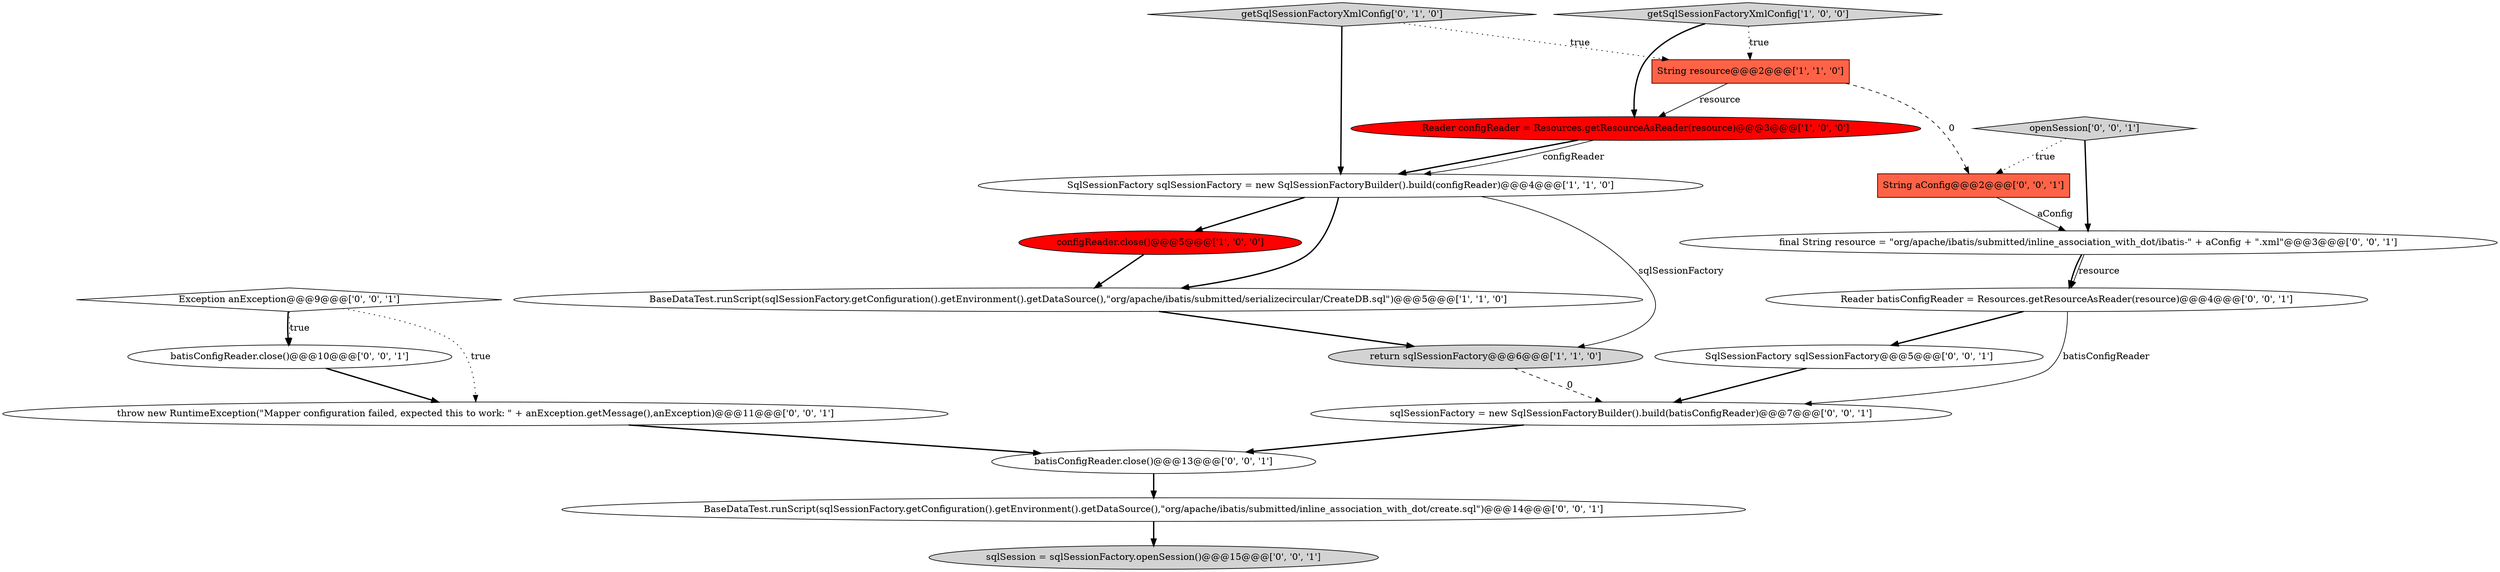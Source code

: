 digraph {
8 [style = filled, label = "batisConfigReader.close()@@@10@@@['0', '0', '1']", fillcolor = white, shape = ellipse image = "AAA0AAABBB3BBB"];
7 [style = filled, label = "getSqlSessionFactoryXmlConfig['0', '1', '0']", fillcolor = lightgray, shape = diamond image = "AAA0AAABBB2BBB"];
2 [style = filled, label = "Reader configReader = Resources.getResourceAsReader(resource)@@@3@@@['1', '0', '0']", fillcolor = red, shape = ellipse image = "AAA1AAABBB1BBB"];
4 [style = filled, label = "SqlSessionFactory sqlSessionFactory = new SqlSessionFactoryBuilder().build(configReader)@@@4@@@['1', '1', '0']", fillcolor = white, shape = ellipse image = "AAA0AAABBB1BBB"];
19 [style = filled, label = "BaseDataTest.runScript(sqlSessionFactory.getConfiguration().getEnvironment().getDataSource(),\"org/apache/ibatis/submitted/inline_association_with_dot/create.sql\")@@@14@@@['0', '0', '1']", fillcolor = white, shape = ellipse image = "AAA0AAABBB3BBB"];
9 [style = filled, label = "sqlSession = sqlSessionFactory.openSession()@@@15@@@['0', '0', '1']", fillcolor = lightgray, shape = ellipse image = "AAA0AAABBB3BBB"];
6 [style = filled, label = "getSqlSessionFactoryXmlConfig['1', '0', '0']", fillcolor = lightgray, shape = diamond image = "AAA0AAABBB1BBB"];
15 [style = filled, label = "Exception anException@@@9@@@['0', '0', '1']", fillcolor = white, shape = diamond image = "AAA0AAABBB3BBB"];
3 [style = filled, label = "return sqlSessionFactory@@@6@@@['1', '1', '0']", fillcolor = lightgray, shape = ellipse image = "AAA0AAABBB1BBB"];
18 [style = filled, label = "throw new RuntimeException(\"Mapper configuration failed, expected this to work: \" + anException.getMessage(),anException)@@@11@@@['0', '0', '1']", fillcolor = white, shape = ellipse image = "AAA0AAABBB3BBB"];
5 [style = filled, label = "configReader.close()@@@5@@@['1', '0', '0']", fillcolor = red, shape = ellipse image = "AAA1AAABBB1BBB"];
0 [style = filled, label = "String resource@@@2@@@['1', '1', '0']", fillcolor = tomato, shape = box image = "AAA0AAABBB1BBB"];
13 [style = filled, label = "sqlSessionFactory = new SqlSessionFactoryBuilder().build(batisConfigReader)@@@7@@@['0', '0', '1']", fillcolor = white, shape = ellipse image = "AAA0AAABBB3BBB"];
16 [style = filled, label = "openSession['0', '0', '1']", fillcolor = lightgray, shape = diamond image = "AAA0AAABBB3BBB"];
1 [style = filled, label = "BaseDataTest.runScript(sqlSessionFactory.getConfiguration().getEnvironment().getDataSource(),\"org/apache/ibatis/submitted/serializecircular/CreateDB.sql\")@@@5@@@['1', '1', '0']", fillcolor = white, shape = ellipse image = "AAA0AAABBB1BBB"];
17 [style = filled, label = "Reader batisConfigReader = Resources.getResourceAsReader(resource)@@@4@@@['0', '0', '1']", fillcolor = white, shape = ellipse image = "AAA0AAABBB3BBB"];
11 [style = filled, label = "batisConfigReader.close()@@@13@@@['0', '0', '1']", fillcolor = white, shape = ellipse image = "AAA0AAABBB3BBB"];
12 [style = filled, label = "SqlSessionFactory sqlSessionFactory@@@5@@@['0', '0', '1']", fillcolor = white, shape = ellipse image = "AAA0AAABBB3BBB"];
14 [style = filled, label = "final String resource = \"org/apache/ibatis/submitted/inline_association_with_dot/ibatis-\" + aConfig + \".xml\"@@@3@@@['0', '0', '1']", fillcolor = white, shape = ellipse image = "AAA0AAABBB3BBB"];
10 [style = filled, label = "String aConfig@@@2@@@['0', '0', '1']", fillcolor = tomato, shape = box image = "AAA0AAABBB3BBB"];
14->17 [style = solid, label="resource"];
8->18 [style = bold, label=""];
18->11 [style = bold, label=""];
15->18 [style = dotted, label="true"];
1->3 [style = bold, label=""];
14->17 [style = bold, label=""];
10->14 [style = solid, label="aConfig"];
0->2 [style = solid, label="resource"];
7->4 [style = bold, label=""];
11->19 [style = bold, label=""];
7->0 [style = dotted, label="true"];
3->13 [style = dashed, label="0"];
2->4 [style = bold, label=""];
13->11 [style = bold, label=""];
16->10 [style = dotted, label="true"];
0->10 [style = dashed, label="0"];
6->2 [style = bold, label=""];
12->13 [style = bold, label=""];
5->1 [style = bold, label=""];
17->12 [style = bold, label=""];
15->8 [style = dotted, label="true"];
19->9 [style = bold, label=""];
17->13 [style = solid, label="batisConfigReader"];
4->3 [style = solid, label="sqlSessionFactory"];
2->4 [style = solid, label="configReader"];
16->14 [style = bold, label=""];
4->1 [style = bold, label=""];
6->0 [style = dotted, label="true"];
4->5 [style = bold, label=""];
15->8 [style = bold, label=""];
}
